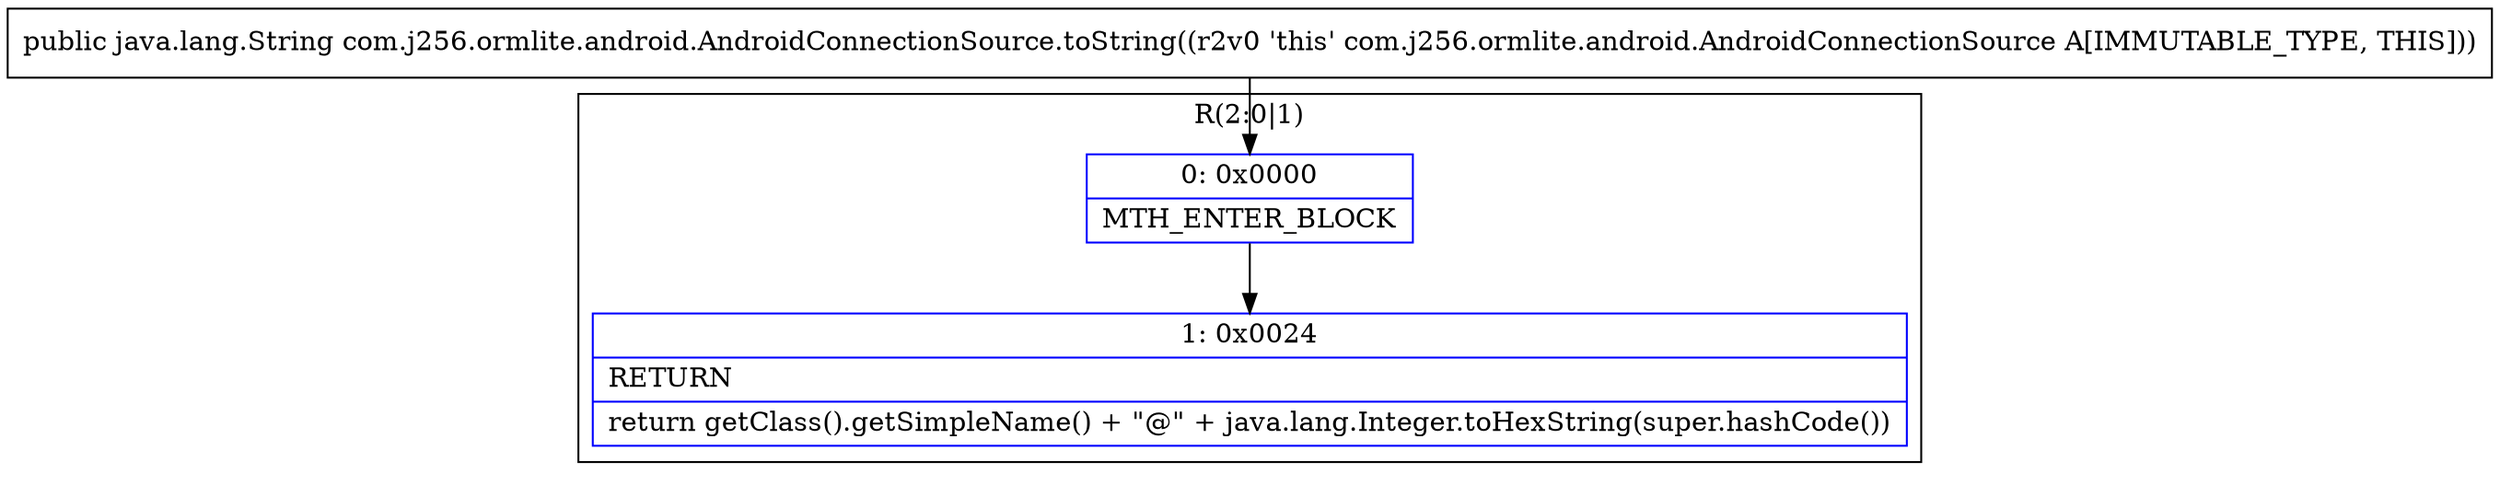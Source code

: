 digraph "CFG forcom.j256.ormlite.android.AndroidConnectionSource.toString()Ljava\/lang\/String;" {
subgraph cluster_Region_641756801 {
label = "R(2:0|1)";
node [shape=record,color=blue];
Node_0 [shape=record,label="{0\:\ 0x0000|MTH_ENTER_BLOCK\l}"];
Node_1 [shape=record,label="{1\:\ 0x0024|RETURN\l|return getClass().getSimpleName() + \"@\" + java.lang.Integer.toHexString(super.hashCode())\l}"];
}
MethodNode[shape=record,label="{public java.lang.String com.j256.ormlite.android.AndroidConnectionSource.toString((r2v0 'this' com.j256.ormlite.android.AndroidConnectionSource A[IMMUTABLE_TYPE, THIS])) }"];
MethodNode -> Node_0;
Node_0 -> Node_1;
}

